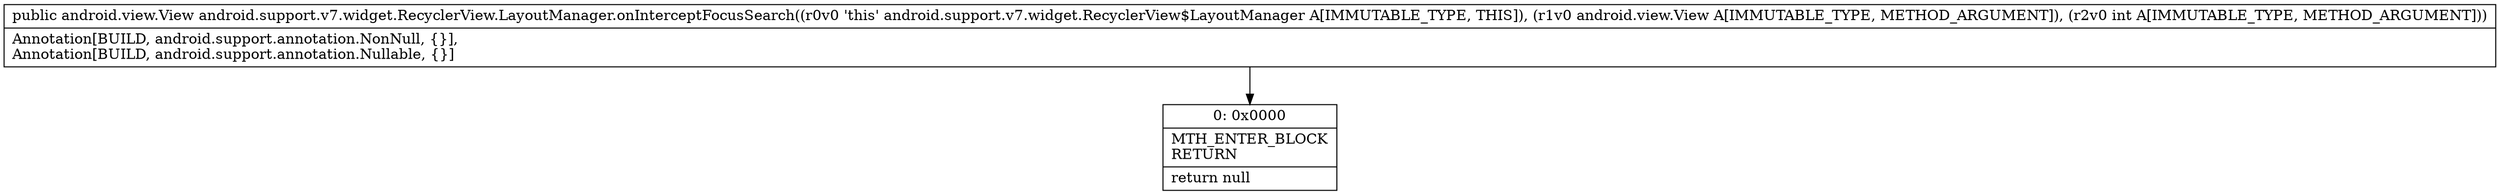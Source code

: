 digraph "CFG forandroid.support.v7.widget.RecyclerView.LayoutManager.onInterceptFocusSearch(Landroid\/view\/View;I)Landroid\/view\/View;" {
Node_0 [shape=record,label="{0\:\ 0x0000|MTH_ENTER_BLOCK\lRETURN\l|return null\l}"];
MethodNode[shape=record,label="{public android.view.View android.support.v7.widget.RecyclerView.LayoutManager.onInterceptFocusSearch((r0v0 'this' android.support.v7.widget.RecyclerView$LayoutManager A[IMMUTABLE_TYPE, THIS]), (r1v0 android.view.View A[IMMUTABLE_TYPE, METHOD_ARGUMENT]), (r2v0 int A[IMMUTABLE_TYPE, METHOD_ARGUMENT]))  | Annotation[BUILD, android.support.annotation.NonNull, \{\}], \lAnnotation[BUILD, android.support.annotation.Nullable, \{\}]\l}"];
MethodNode -> Node_0;
}

